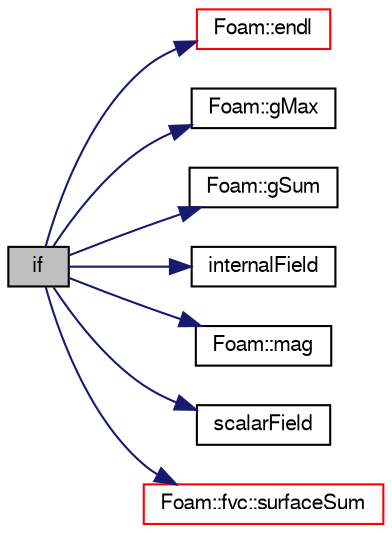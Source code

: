 digraph "if"
{
  bgcolor="transparent";
  edge [fontname="FreeSans",fontsize="10",labelfontname="FreeSans",labelfontsize="10"];
  node [fontname="FreeSans",fontsize="10",shape=record];
  rankdir="LR";
  Node3 [label="if",height=0.2,width=0.4,color="black", fillcolor="grey75", style="filled", fontcolor="black"];
  Node3 -> Node4 [color="midnightblue",fontsize="10",style="solid",fontname="FreeSans"];
  Node4 [label="Foam::endl",height=0.2,width=0.4,color="red",URL="$a21124.html#a2db8fe02a0d3909e9351bb4275b23ce4",tooltip="Add newline and flush stream. "];
  Node3 -> Node6 [color="midnightblue",fontsize="10",style="solid",fontname="FreeSans"];
  Node6 [label="Foam::gMax",height=0.2,width=0.4,color="black",URL="$a21124.html#ae8d631fb8e841947408bb711abfb1e67"];
  Node3 -> Node7 [color="midnightblue",fontsize="10",style="solid",fontname="FreeSans"];
  Node7 [label="Foam::gSum",height=0.2,width=0.4,color="black",URL="$a21124.html#a11b1ebb4c53ad062332767d75ca96328"];
  Node3 -> Node8 [color="midnightblue",fontsize="10",style="solid",fontname="FreeSans"];
  Node8 [label="internalField",height=0.2,width=0.4,color="black",URL="$a01253.html#a8ebe4b4fc9818c2626b9c98a7ef1a16a"];
  Node3 -> Node9 [color="midnightblue",fontsize="10",style="solid",fontname="FreeSans"];
  Node9 [label="Foam::mag",height=0.2,width=0.4,color="black",URL="$a21124.html#a929da2a3fdcf3dacbbe0487d3a330dae"];
  Node3 -> Node10 [color="midnightblue",fontsize="10",style="solid",fontname="FreeSans"];
  Node10 [label="scalarField",height=0.2,width=0.4,color="black",URL="$a19001.html#afcd8855c276a98ae9604b35c8fb5b81e"];
  Node3 -> Node11 [color="midnightblue",fontsize="10",style="solid",fontname="FreeSans"];
  Node11 [label="Foam::fvc::surfaceSum",height=0.2,width=0.4,color="red",URL="$a21134.html#aa0a1e3c4ec02aa6a37f517c4d5270046"];
}
